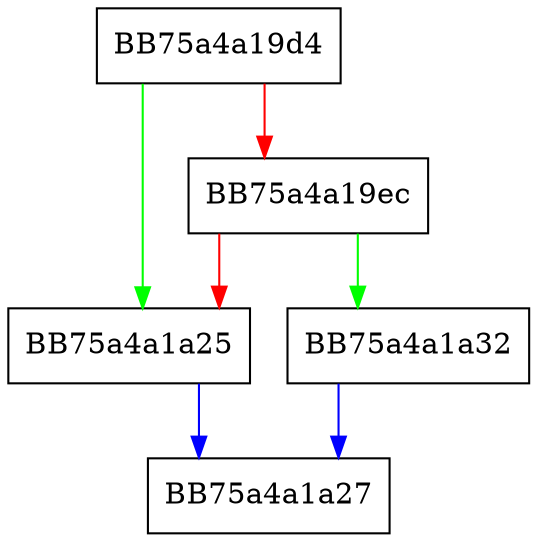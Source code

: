digraph SetSampleSubmissionConsentRequired {
  node [shape="box"];
  graph [splines=ortho];
  BB75a4a19d4 -> BB75a4a1a25 [color="green"];
  BB75a4a19d4 -> BB75a4a19ec [color="red"];
  BB75a4a19ec -> BB75a4a1a32 [color="green"];
  BB75a4a19ec -> BB75a4a1a25 [color="red"];
  BB75a4a1a25 -> BB75a4a1a27 [color="blue"];
  BB75a4a1a32 -> BB75a4a1a27 [color="blue"];
}